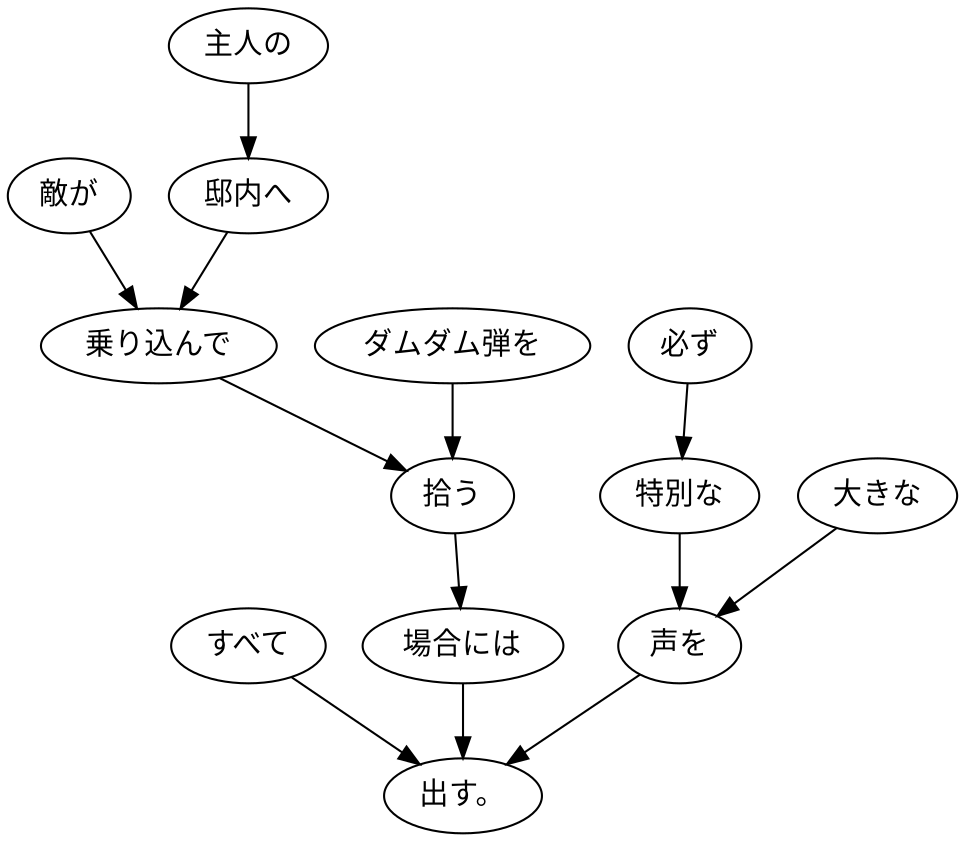 digraph graph5085 {
	node0 [label="すべて"];
	node1 [label="敵が"];
	node2 [label="主人の"];
	node3 [label="邸内へ"];
	node4 [label="乗り込んで"];
	node5 [label="ダムダム弾を"];
	node6 [label="拾う"];
	node7 [label="場合には"];
	node8 [label="必ず"];
	node9 [label="特別な"];
	node10 [label="大きな"];
	node11 [label="声を"];
	node12 [label="出す。"];
	node0 -> node12;
	node1 -> node4;
	node2 -> node3;
	node3 -> node4;
	node4 -> node6;
	node5 -> node6;
	node6 -> node7;
	node7 -> node12;
	node8 -> node9;
	node9 -> node11;
	node10 -> node11;
	node11 -> node12;
}
